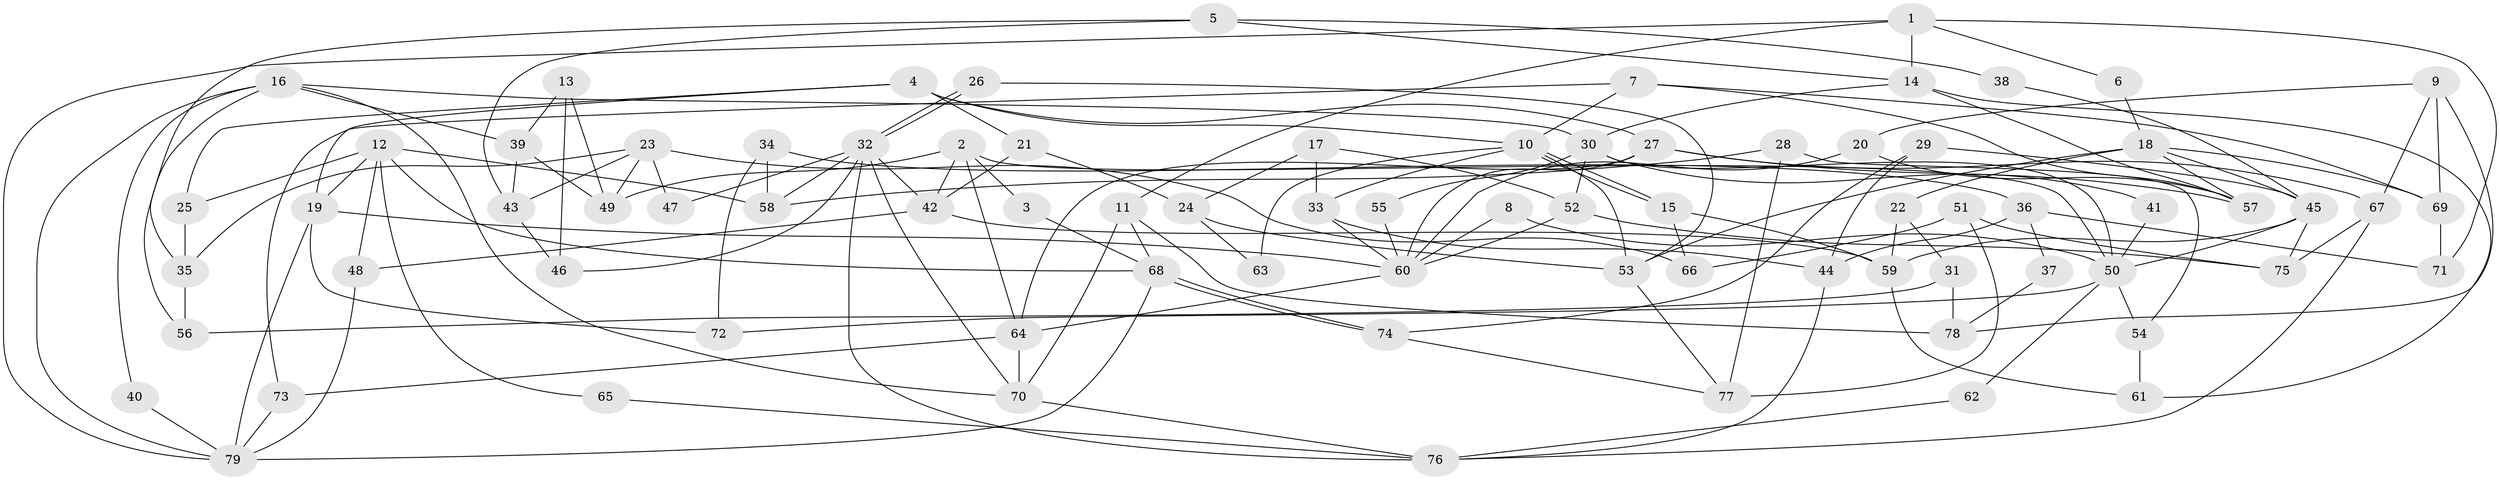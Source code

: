 // Generated by graph-tools (version 1.1) at 2025/50/03/09/25 03:50:03]
// undirected, 79 vertices, 158 edges
graph export_dot {
graph [start="1"]
  node [color=gray90,style=filled];
  1;
  2;
  3;
  4;
  5;
  6;
  7;
  8;
  9;
  10;
  11;
  12;
  13;
  14;
  15;
  16;
  17;
  18;
  19;
  20;
  21;
  22;
  23;
  24;
  25;
  26;
  27;
  28;
  29;
  30;
  31;
  32;
  33;
  34;
  35;
  36;
  37;
  38;
  39;
  40;
  41;
  42;
  43;
  44;
  45;
  46;
  47;
  48;
  49;
  50;
  51;
  52;
  53;
  54;
  55;
  56;
  57;
  58;
  59;
  60;
  61;
  62;
  63;
  64;
  65;
  66;
  67;
  68;
  69;
  70;
  71;
  72;
  73;
  74;
  75;
  76;
  77;
  78;
  79;
  1 -- 11;
  1 -- 79;
  1 -- 6;
  1 -- 14;
  1 -- 71;
  2 -- 50;
  2 -- 64;
  2 -- 3;
  2 -- 42;
  2 -- 49;
  3 -- 68;
  4 -- 19;
  4 -- 27;
  4 -- 10;
  4 -- 21;
  4 -- 25;
  5 -- 43;
  5 -- 14;
  5 -- 35;
  5 -- 38;
  6 -- 18;
  7 -- 69;
  7 -- 10;
  7 -- 57;
  7 -- 73;
  8 -- 50;
  8 -- 60;
  9 -- 78;
  9 -- 20;
  9 -- 67;
  9 -- 69;
  10 -- 15;
  10 -- 15;
  10 -- 33;
  10 -- 53;
  10 -- 63;
  11 -- 68;
  11 -- 70;
  11 -- 78;
  12 -- 68;
  12 -- 48;
  12 -- 19;
  12 -- 25;
  12 -- 58;
  12 -- 65;
  13 -- 46;
  13 -- 39;
  13 -- 49;
  14 -- 57;
  14 -- 30;
  14 -- 61;
  15 -- 59;
  15 -- 66;
  16 -- 30;
  16 -- 70;
  16 -- 39;
  16 -- 40;
  16 -- 56;
  16 -- 79;
  17 -- 33;
  17 -- 24;
  17 -- 52;
  18 -- 57;
  18 -- 45;
  18 -- 22;
  18 -- 53;
  18 -- 69;
  19 -- 79;
  19 -- 60;
  19 -- 72;
  20 -- 60;
  20 -- 57;
  21 -- 42;
  21 -- 24;
  22 -- 59;
  22 -- 31;
  23 -- 49;
  23 -- 35;
  23 -- 43;
  23 -- 47;
  23 -- 66;
  24 -- 53;
  24 -- 63;
  25 -- 35;
  26 -- 53;
  26 -- 32;
  26 -- 32;
  27 -- 67;
  27 -- 60;
  27 -- 57;
  27 -- 64;
  28 -- 77;
  28 -- 54;
  28 -- 58;
  29 -- 44;
  29 -- 74;
  29 -- 45;
  30 -- 52;
  30 -- 41;
  30 -- 50;
  30 -- 55;
  31 -- 56;
  31 -- 78;
  32 -- 58;
  32 -- 42;
  32 -- 46;
  32 -- 47;
  32 -- 70;
  32 -- 76;
  33 -- 60;
  33 -- 44;
  34 -- 36;
  34 -- 58;
  34 -- 72;
  35 -- 56;
  36 -- 71;
  36 -- 44;
  36 -- 37;
  37 -- 78;
  38 -- 45;
  39 -- 49;
  39 -- 43;
  40 -- 79;
  41 -- 50;
  42 -- 48;
  42 -- 59;
  43 -- 46;
  44 -- 76;
  45 -- 50;
  45 -- 59;
  45 -- 75;
  48 -- 79;
  50 -- 72;
  50 -- 54;
  50 -- 62;
  51 -- 66;
  51 -- 75;
  51 -- 77;
  52 -- 60;
  52 -- 75;
  53 -- 77;
  54 -- 61;
  55 -- 60;
  59 -- 61;
  60 -- 64;
  62 -- 76;
  64 -- 70;
  64 -- 73;
  65 -- 76;
  67 -- 75;
  67 -- 76;
  68 -- 74;
  68 -- 74;
  68 -- 79;
  69 -- 71;
  70 -- 76;
  73 -- 79;
  74 -- 77;
}
